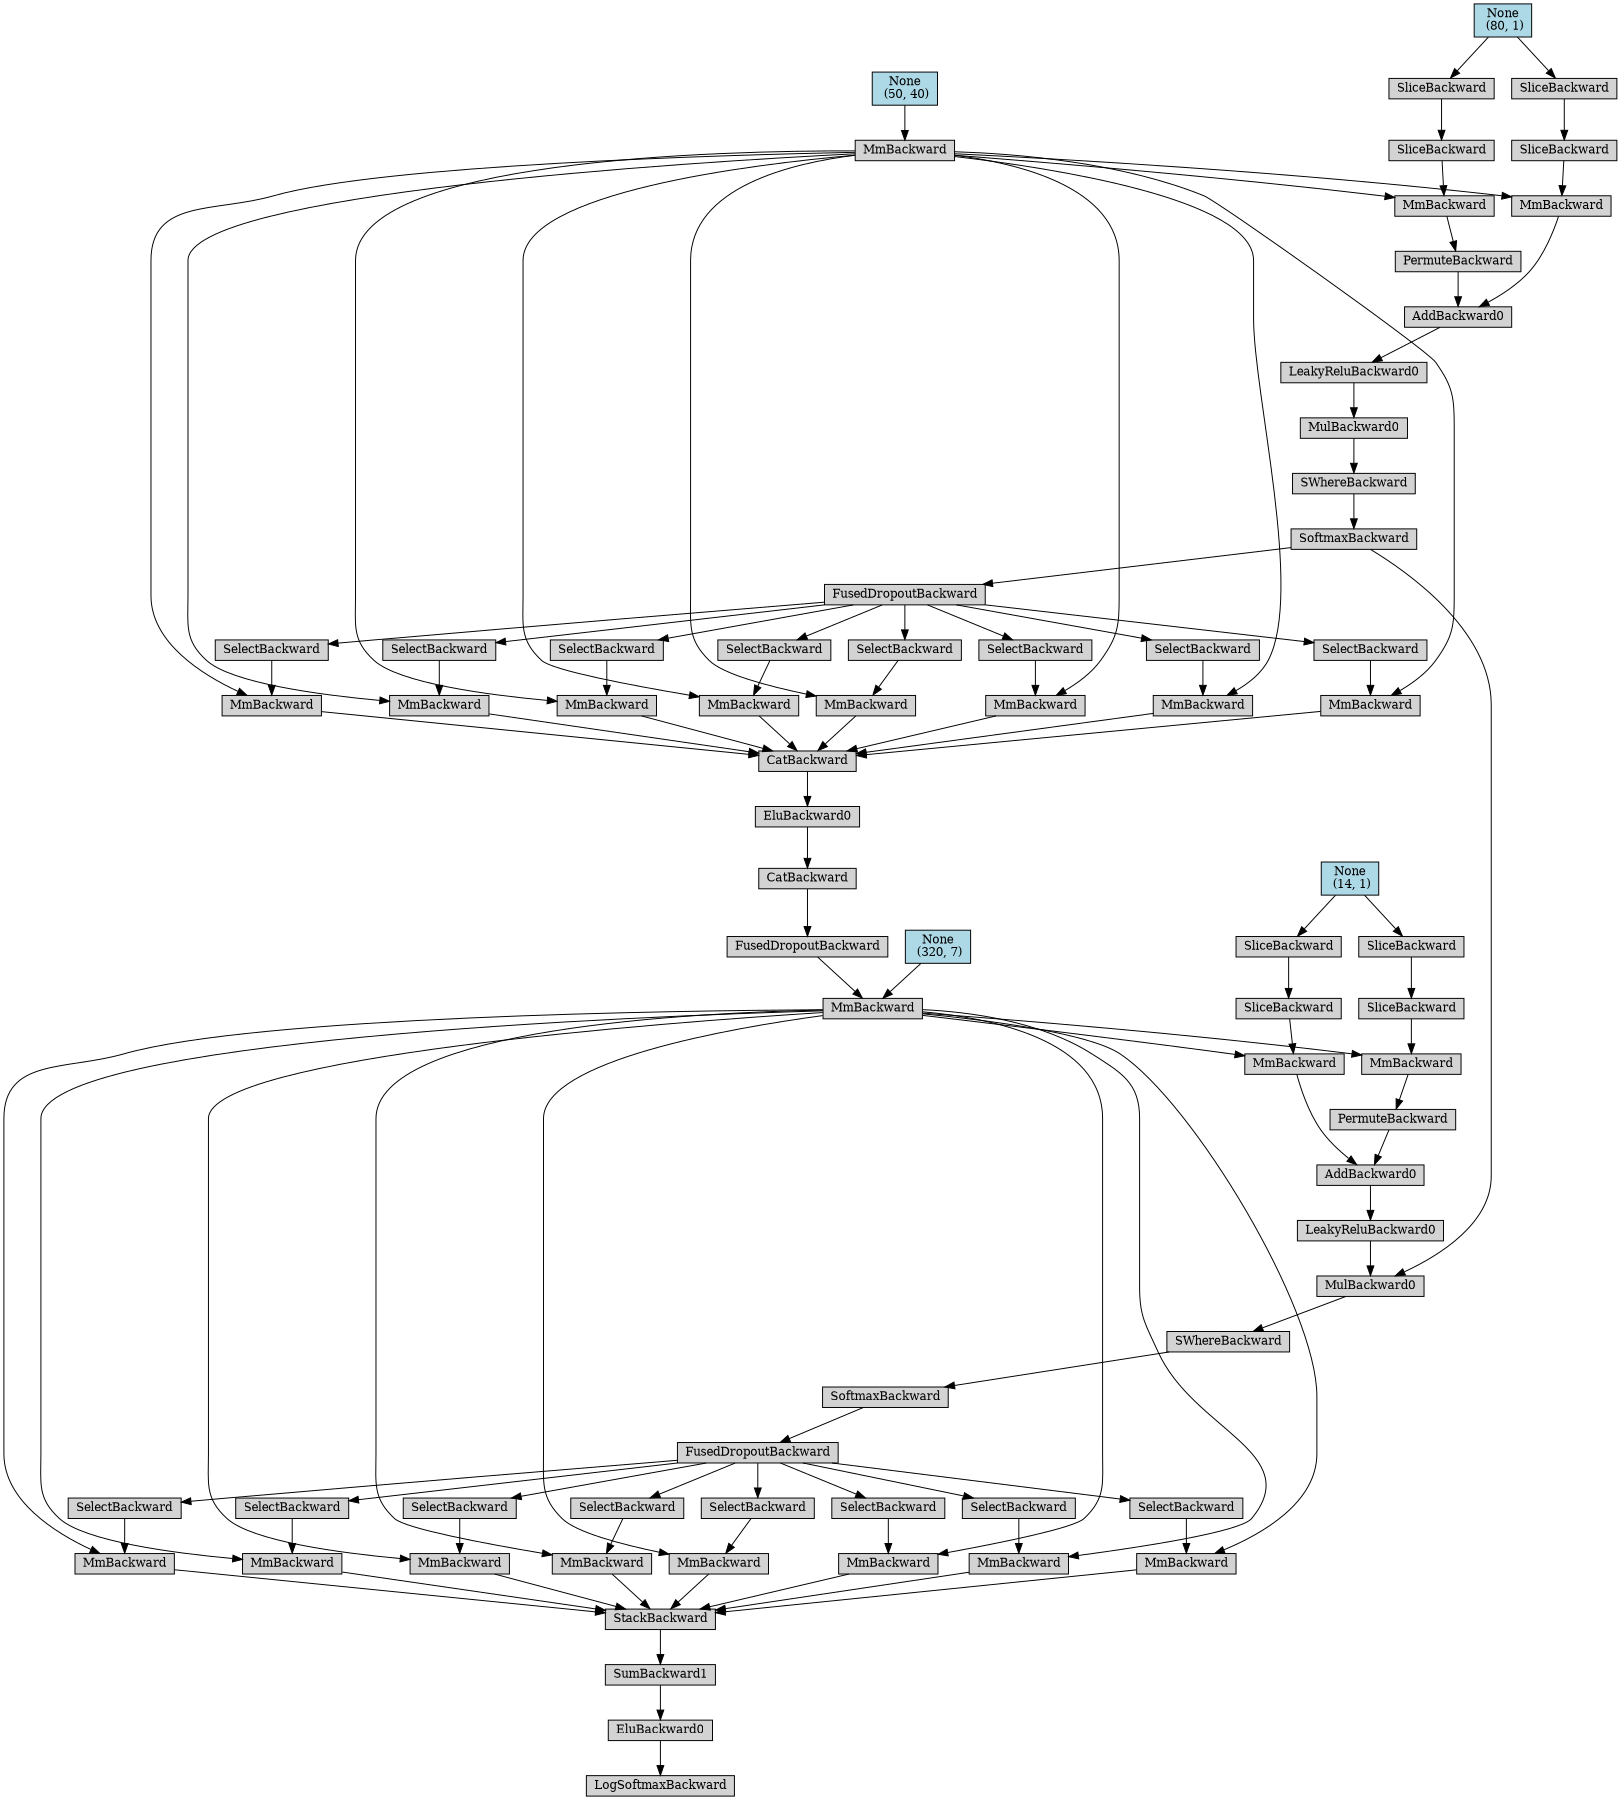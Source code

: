 digraph {
	graph [size="12,12"]
	node [align=left fontsize=12 height=0.2 ranksep=0.1 shape=box style=filled]
	1756807939744 [label=LogSoftmaxBackward]
	1756807939216 -> 1756807939744
	1756807939216 [label=EluBackward0]
	1756807939792 -> 1756807939216
	1756807939792 [label=SumBackward1]
	1756807940416 -> 1756807939792
	1756807940416 [label=StackBackward]
	1756807940560 -> 1756807940416
	1756807940560 [label=MmBackward]
	1756807940992 -> 1756807940560
	1756807940992 [label=SelectBackward]
	1756807941136 -> 1756807940992
	1756807941136 [label=FusedDropoutBackward]
	1756807941280 -> 1756807941136
	1756807941280 [label=SoftmaxBackward]
	1756807941424 -> 1756807941280
	1756807941424 [label=SWhereBackward]
	1756807941616 -> 1756807941424
	1756807941616 [label=MulBackward0]
	1756807941712 -> 1756807941616
	1756807941712 [label=LeakyReluBackward0]
	1756807941856 -> 1756807941712
	1756807941856 [label=AddBackward0]
	1756807942000 -> 1756807941856
	1756807942000 [label=MmBackward]
	1756807941040 -> 1756807942000
	1756807941040 [label=MmBackward]
	1757190193264 -> 1756807941040
	1757190193264 [label=FusedDropoutBackward]
	1757190193408 -> 1757190193264
	1757190193408 [label=CatBackward]
	1757190193552 -> 1757190193408
	1757190193552 [label=EluBackward0]
	1757190193696 -> 1757190193552
	1757190193696 [label=CatBackward]
	1757190193840 -> 1757190193696
	1757190193840 [label=MmBackward]
	1757190194272 -> 1757190193840
	1757190194272 [label=SelectBackward]
	1757190194416 -> 1757190194272
	1757190194416 [label=FusedDropoutBackward]
	1756807941760 -> 1757190194416
	1756807941760 [label=SoftmaxBackward]
	1757190194656 -> 1756807941760
	1757190194656 [label=SWhereBackward]
	1757190194800 -> 1757190194656
	1757190194800 [label=MulBackward0]
	1757190194896 -> 1757190194800
	1757190194896 [label=LeakyReluBackward0]
	1757190194992 -> 1757190194896
	1757190194992 [label=AddBackward0]
	1757190195136 -> 1757190194992
	1757190195136 [label=MmBackward]
	1757190194320 -> 1757190195136
	1757190194320 [label=MmBackward]
	1757190195376 -> 1757190194320
	1757190195376 [label="None
 (50, 40)" fillcolor=lightblue]
	1757190195280 -> 1757190195136
	1757190195280 [label=SliceBackward]
	1757190195424 -> 1757190195280
	1757190195424 [label=SliceBackward]
	1757190195712 -> 1757190195424
	1757190195712 [label="None
 (80, 1)" fillcolor=lightblue]
	1757190195184 -> 1757190194992
	1757190195184 [label=PermuteBackward]
	1757190195328 -> 1757190195184
	1757190195328 [label=MmBackward]
	1757190194320 -> 1757190195328
	1757190195856 -> 1757190195328
	1757190195856 [label=SliceBackward]
	1757190195568 -> 1757190195856
	1757190195568 [label=SliceBackward]
	1757190195712 -> 1757190195568
	1757190194320 -> 1757190193840
	1757190193888 -> 1757190193696
	1757190193888 [label=MmBackward]
	1757190194368 -> 1757190193888
	1757190194368 [label=SelectBackward]
	1757190194416 -> 1757190194368
	1757190194320 -> 1757190193888
	1757190193936 -> 1757190193696
	1757190193936 [label=MmBackward]
	1757190194464 -> 1757190193936
	1757190194464 [label=SelectBackward]
	1757190194416 -> 1757190194464
	1757190194320 -> 1757190193936
	1757190193984 -> 1757190193696
	1757190193984 [label=MmBackward]
	1757190194560 -> 1757190193984
	1757190194560 [label=SelectBackward]
	1757190194416 -> 1757190194560
	1757190194320 -> 1757190193984
	1757190194032 -> 1757190193696
	1757190194032 [label=MmBackward]
	1757190194704 -> 1757190194032
	1757190194704 [label=SelectBackward]
	1757190194416 -> 1757190194704
	1757190194320 -> 1757190194032
	1757190194080 -> 1757190193696
	1757190194080 [label=MmBackward]
	1757190194848 -> 1757190194080
	1757190194848 [label=SelectBackward]
	1757190194416 -> 1757190194848
	1757190194320 -> 1757190194080
	1757190194128 -> 1757190193696
	1757190194128 [label=MmBackward]
	1757190194944 -> 1757190194128
	1757190194944 [label=SelectBackward]
	1757190194416 -> 1757190194944
	1757190194320 -> 1757190194128
	1757190194176 -> 1757190193696
	1757190194176 [label=MmBackward]
	1757190195040 -> 1757190194176
	1757190195040 [label=SelectBackward]
	1757190194416 -> 1757190195040
	1757190194320 -> 1757190194176
	1757190193312 -> 1756807941040
	1757190193312 [label="None
 (320, 7)" fillcolor=lightblue]
	1756807941568 -> 1756807942000
	1756807941568 [label=SliceBackward]
	1757190193360 -> 1756807941568
	1757190193360 [label=SliceBackward]
	1757190193600 -> 1757190193360
	1757190193600 [label="None
 (14, 1)" fillcolor=lightblue]
	1756807942048 -> 1756807941856
	1756807942048 [label=PermuteBackward]
	1757190193216 -> 1756807942048
	1757190193216 [label=MmBackward]
	1756807941040 -> 1757190193216
	1757190193744 -> 1757190193216
	1757190193744 [label=SliceBackward]
	1757190195232 -> 1757190193744
	1757190195232 [label=SliceBackward]
	1757190193600 -> 1757190195232
	1756807941760 -> 1756807941616
	1756807941040 -> 1756807940560
	1756807940608 -> 1756807940416
	1756807940608 [label=MmBackward]
	1756807941088 -> 1756807940608
	1756807941088 [label=SelectBackward]
	1756807941136 -> 1756807941088
	1756807941040 -> 1756807940608
	1756807940656 -> 1756807940416
	1756807940656 [label=MmBackward]
	1756807941184 -> 1756807940656
	1756807941184 [label=SelectBackward]
	1756807941136 -> 1756807941184
	1756807941040 -> 1756807940656
	1756807940704 -> 1756807940416
	1756807940704 [label=MmBackward]
	1756807941328 -> 1756807940704
	1756807941328 [label=SelectBackward]
	1756807941136 -> 1756807941328
	1756807941040 -> 1756807940704
	1756807940752 -> 1756807940416
	1756807940752 [label=MmBackward]
	1756807941472 -> 1756807940752
	1756807941472 [label=SelectBackward]
	1756807941136 -> 1756807941472
	1756807941040 -> 1756807940752
	1756807940800 -> 1756807940416
	1756807940800 [label=MmBackward]
	1756807941664 -> 1756807940800
	1756807941664 [label=SelectBackward]
	1756807941136 -> 1756807941664
	1756807941040 -> 1756807940800
	1756807940848 -> 1756807940416
	1756807940848 [label=MmBackward]
	1756807941808 -> 1756807940848
	1756807941808 [label=SelectBackward]
	1756807941136 -> 1756807941808
	1756807941040 -> 1756807940848
	1756807940896 -> 1756807940416
	1756807940896 [label=MmBackward]
	1756807941904 -> 1756807940896
	1756807941904 [label=SelectBackward]
	1756807941136 -> 1756807941904
	1756807941040 -> 1756807940896
}

